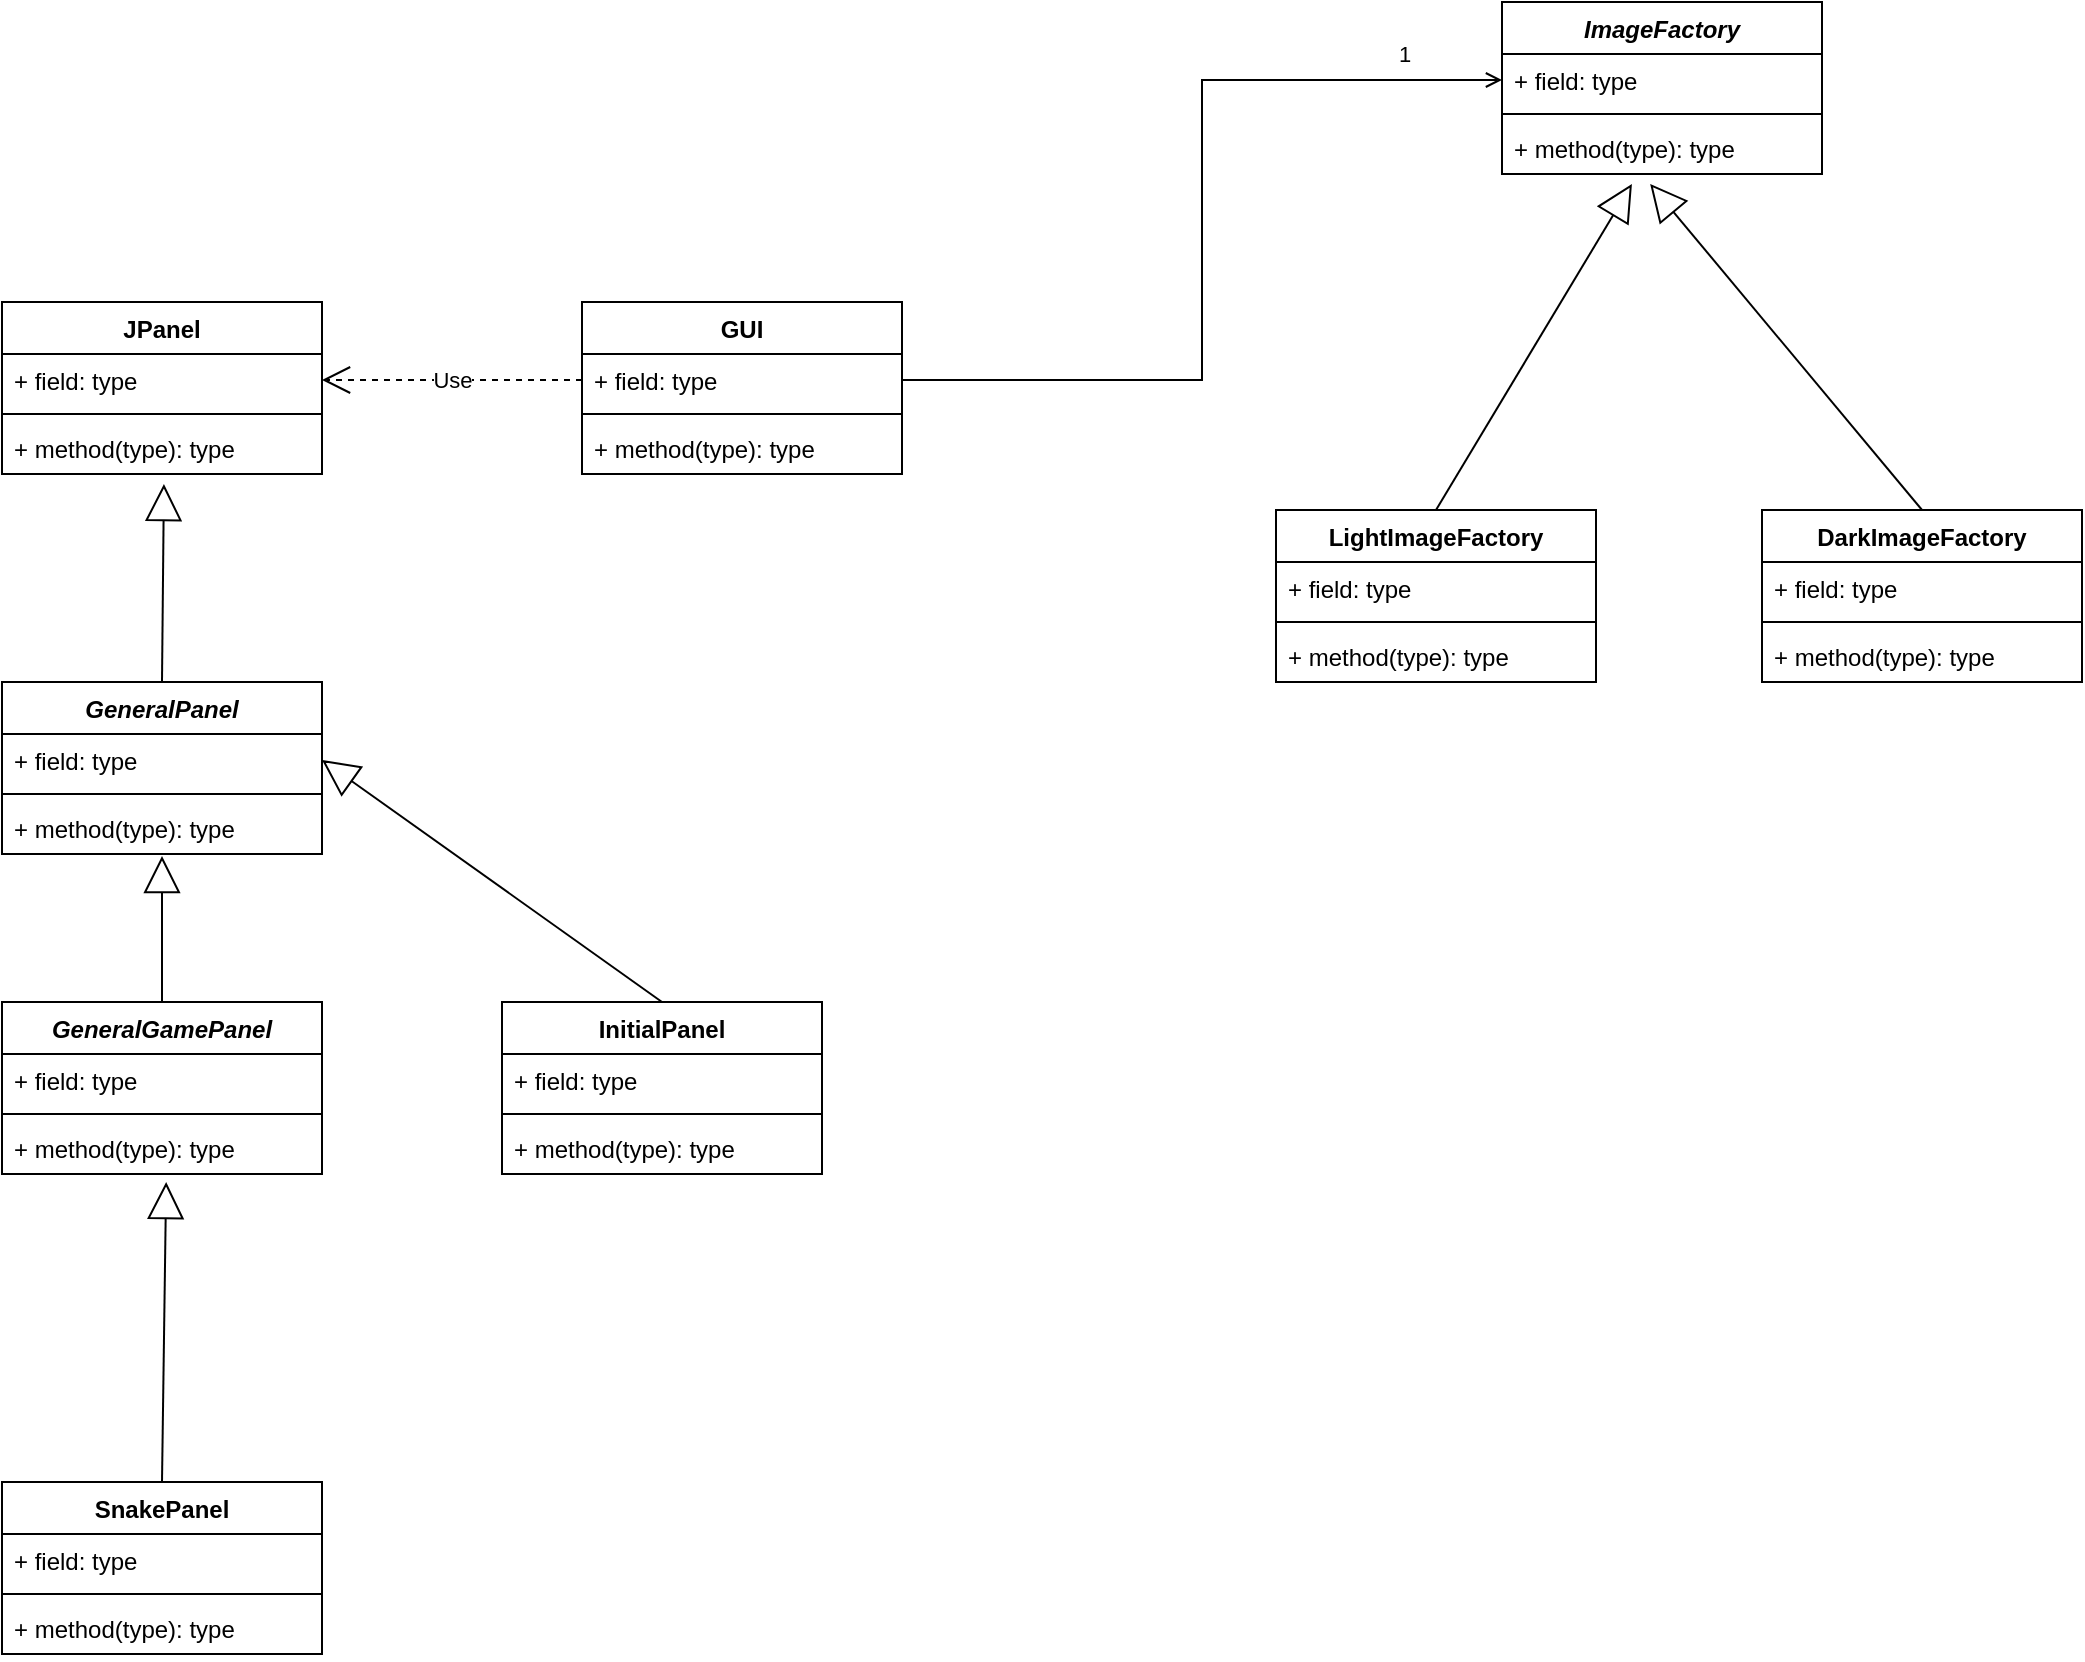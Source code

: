 <mxfile version="17.4.6" type="device"><diagram id="C5RBs43oDa-KdzZeNtuy" name="Page-1"><mxGraphModel dx="1422" dy="1923" grid="1" gridSize="10" guides="1" tooltips="1" connect="1" arrows="1" fold="1" page="1" pageScale="1" pageWidth="827" pageHeight="1169" math="0" shadow="0"><root><mxCell id="WIyWlLk6GJQsqaUBKTNV-0"/><mxCell id="WIyWlLk6GJQsqaUBKTNV-1" parent="WIyWlLk6GJQsqaUBKTNV-0"/><mxCell id="3GEESYKeOYTT3Odo7oRk-10" value="JPanel" style="swimlane;fontStyle=1;align=center;verticalAlign=top;childLayout=stackLayout;horizontal=1;startSize=26;horizontalStack=0;resizeParent=1;resizeParentMax=0;resizeLast=0;collapsible=1;marginBottom=0;" parent="WIyWlLk6GJQsqaUBKTNV-1" vertex="1"><mxGeometry x="30" y="-130" width="160" height="86" as="geometry"/></mxCell><mxCell id="3GEESYKeOYTT3Odo7oRk-11" value="+ field: type" style="text;strokeColor=none;fillColor=none;align=left;verticalAlign=top;spacingLeft=4;spacingRight=4;overflow=hidden;rotatable=0;points=[[0,0.5],[1,0.5]];portConstraint=eastwest;" parent="3GEESYKeOYTT3Odo7oRk-10" vertex="1"><mxGeometry y="26" width="160" height="26" as="geometry"/></mxCell><mxCell id="3GEESYKeOYTT3Odo7oRk-12" value="" style="line;strokeWidth=1;fillColor=none;align=left;verticalAlign=middle;spacingTop=-1;spacingLeft=3;spacingRight=3;rotatable=0;labelPosition=right;points=[];portConstraint=eastwest;" parent="3GEESYKeOYTT3Odo7oRk-10" vertex="1"><mxGeometry y="52" width="160" height="8" as="geometry"/></mxCell><mxCell id="3GEESYKeOYTT3Odo7oRk-13" value="+ method(type): type" style="text;strokeColor=none;fillColor=none;align=left;verticalAlign=top;spacingLeft=4;spacingRight=4;overflow=hidden;rotatable=0;points=[[0,0.5],[1,0.5]];portConstraint=eastwest;" parent="3GEESYKeOYTT3Odo7oRk-10" vertex="1"><mxGeometry y="60" width="160" height="26" as="geometry"/></mxCell><mxCell id="3GEESYKeOYTT3Odo7oRk-14" value="GUI" style="swimlane;fontStyle=1;align=center;verticalAlign=top;childLayout=stackLayout;horizontal=1;startSize=26;horizontalStack=0;resizeParent=1;resizeParentMax=0;resizeLast=0;collapsible=1;marginBottom=0;" parent="WIyWlLk6GJQsqaUBKTNV-1" vertex="1"><mxGeometry x="320" y="-130" width="160" height="86" as="geometry"/></mxCell><mxCell id="3GEESYKeOYTT3Odo7oRk-15" value="+ field: type" style="text;strokeColor=none;fillColor=none;align=left;verticalAlign=top;spacingLeft=4;spacingRight=4;overflow=hidden;rotatable=0;points=[[0,0.5],[1,0.5]];portConstraint=eastwest;" parent="3GEESYKeOYTT3Odo7oRk-14" vertex="1"><mxGeometry y="26" width="160" height="26" as="geometry"/></mxCell><mxCell id="3GEESYKeOYTT3Odo7oRk-16" value="" style="line;strokeWidth=1;fillColor=none;align=left;verticalAlign=middle;spacingTop=-1;spacingLeft=3;spacingRight=3;rotatable=0;labelPosition=right;points=[];portConstraint=eastwest;" parent="3GEESYKeOYTT3Odo7oRk-14" vertex="1"><mxGeometry y="52" width="160" height="8" as="geometry"/></mxCell><mxCell id="3GEESYKeOYTT3Odo7oRk-17" value="+ method(type): type" style="text;strokeColor=none;fillColor=none;align=left;verticalAlign=top;spacingLeft=4;spacingRight=4;overflow=hidden;rotatable=0;points=[[0,0.5],[1,0.5]];portConstraint=eastwest;" parent="3GEESYKeOYTT3Odo7oRk-14" vertex="1"><mxGeometry y="60" width="160" height="26" as="geometry"/></mxCell><mxCell id="3GEESYKeOYTT3Odo7oRk-24" value="SnakePanel" style="swimlane;fontStyle=1;align=center;verticalAlign=top;childLayout=stackLayout;horizontal=1;startSize=26;horizontalStack=0;resizeParent=1;resizeParentMax=0;resizeLast=0;collapsible=1;marginBottom=0;" parent="WIyWlLk6GJQsqaUBKTNV-1" vertex="1"><mxGeometry x="30" y="460" width="160" height="86" as="geometry"/></mxCell><mxCell id="3GEESYKeOYTT3Odo7oRk-25" value="+ field: type" style="text;strokeColor=none;fillColor=none;align=left;verticalAlign=top;spacingLeft=4;spacingRight=4;overflow=hidden;rotatable=0;points=[[0,0.5],[1,0.5]];portConstraint=eastwest;" parent="3GEESYKeOYTT3Odo7oRk-24" vertex="1"><mxGeometry y="26" width="160" height="26" as="geometry"/></mxCell><mxCell id="3GEESYKeOYTT3Odo7oRk-26" value="" style="line;strokeWidth=1;fillColor=none;align=left;verticalAlign=middle;spacingTop=-1;spacingLeft=3;spacingRight=3;rotatable=0;labelPosition=right;points=[];portConstraint=eastwest;" parent="3GEESYKeOYTT3Odo7oRk-24" vertex="1"><mxGeometry y="52" width="160" height="8" as="geometry"/></mxCell><mxCell id="3GEESYKeOYTT3Odo7oRk-27" value="+ method(type): type" style="text;strokeColor=none;fillColor=none;align=left;verticalAlign=top;spacingLeft=4;spacingRight=4;overflow=hidden;rotatable=0;points=[[0,0.5],[1,0.5]];portConstraint=eastwest;" parent="3GEESYKeOYTT3Odo7oRk-24" vertex="1"><mxGeometry y="60" width="160" height="26" as="geometry"/></mxCell><mxCell id="3GEESYKeOYTT3Odo7oRk-28" value="GeneralPanel" style="swimlane;fontStyle=3;align=center;verticalAlign=top;childLayout=stackLayout;horizontal=1;startSize=26;horizontalStack=0;resizeParent=1;resizeParentMax=0;resizeLast=0;collapsible=1;marginBottom=0;" parent="WIyWlLk6GJQsqaUBKTNV-1" vertex="1"><mxGeometry x="30" y="60" width="160" height="86" as="geometry"/></mxCell><mxCell id="3GEESYKeOYTT3Odo7oRk-29" value="+ field: type" style="text;strokeColor=none;fillColor=none;align=left;verticalAlign=top;spacingLeft=4;spacingRight=4;overflow=hidden;rotatable=0;points=[[0,0.5],[1,0.5]];portConstraint=eastwest;" parent="3GEESYKeOYTT3Odo7oRk-28" vertex="1"><mxGeometry y="26" width="160" height="26" as="geometry"/></mxCell><mxCell id="3GEESYKeOYTT3Odo7oRk-30" value="" style="line;strokeWidth=1;fillColor=none;align=left;verticalAlign=middle;spacingTop=-1;spacingLeft=3;spacingRight=3;rotatable=0;labelPosition=right;points=[];portConstraint=eastwest;" parent="3GEESYKeOYTT3Odo7oRk-28" vertex="1"><mxGeometry y="52" width="160" height="8" as="geometry"/></mxCell><mxCell id="3GEESYKeOYTT3Odo7oRk-31" value="+ method(type): type" style="text;strokeColor=none;fillColor=none;align=left;verticalAlign=top;spacingLeft=4;spacingRight=4;overflow=hidden;rotatable=0;points=[[0,0.5],[1,0.5]];portConstraint=eastwest;" parent="3GEESYKeOYTT3Odo7oRk-28" vertex="1"><mxGeometry y="60" width="160" height="26" as="geometry"/></mxCell><mxCell id="3GEESYKeOYTT3Odo7oRk-32" value="InitialPanel" style="swimlane;fontStyle=1;align=center;verticalAlign=top;childLayout=stackLayout;horizontal=1;startSize=26;horizontalStack=0;resizeParent=1;resizeParentMax=0;resizeLast=0;collapsible=1;marginBottom=0;" parent="WIyWlLk6GJQsqaUBKTNV-1" vertex="1"><mxGeometry x="280" y="220" width="160" height="86" as="geometry"/></mxCell><mxCell id="3GEESYKeOYTT3Odo7oRk-33" value="+ field: type" style="text;strokeColor=none;fillColor=none;align=left;verticalAlign=top;spacingLeft=4;spacingRight=4;overflow=hidden;rotatable=0;points=[[0,0.5],[1,0.5]];portConstraint=eastwest;" parent="3GEESYKeOYTT3Odo7oRk-32" vertex="1"><mxGeometry y="26" width="160" height="26" as="geometry"/></mxCell><mxCell id="3GEESYKeOYTT3Odo7oRk-34" value="" style="line;strokeWidth=1;fillColor=none;align=left;verticalAlign=middle;spacingTop=-1;spacingLeft=3;spacingRight=3;rotatable=0;labelPosition=right;points=[];portConstraint=eastwest;" parent="3GEESYKeOYTT3Odo7oRk-32" vertex="1"><mxGeometry y="52" width="160" height="8" as="geometry"/></mxCell><mxCell id="3GEESYKeOYTT3Odo7oRk-35" value="+ method(type): type" style="text;strokeColor=none;fillColor=none;align=left;verticalAlign=top;spacingLeft=4;spacingRight=4;overflow=hidden;rotatable=0;points=[[0,0.5],[1,0.5]];portConstraint=eastwest;" parent="3GEESYKeOYTT3Odo7oRk-32" vertex="1"><mxGeometry y="60" width="160" height="26" as="geometry"/></mxCell><mxCell id="3GEESYKeOYTT3Odo7oRk-36" value="GeneralGamePanel" style="swimlane;fontStyle=3;align=center;verticalAlign=top;childLayout=stackLayout;horizontal=1;startSize=26;horizontalStack=0;resizeParent=1;resizeParentMax=0;resizeLast=0;collapsible=1;marginBottom=0;" parent="WIyWlLk6GJQsqaUBKTNV-1" vertex="1"><mxGeometry x="30" y="220" width="160" height="86" as="geometry"/></mxCell><mxCell id="3GEESYKeOYTT3Odo7oRk-37" value="+ field: type" style="text;strokeColor=none;fillColor=none;align=left;verticalAlign=top;spacingLeft=4;spacingRight=4;overflow=hidden;rotatable=0;points=[[0,0.5],[1,0.5]];portConstraint=eastwest;" parent="3GEESYKeOYTT3Odo7oRk-36" vertex="1"><mxGeometry y="26" width="160" height="26" as="geometry"/></mxCell><mxCell id="3GEESYKeOYTT3Odo7oRk-38" value="" style="line;strokeWidth=1;fillColor=none;align=left;verticalAlign=middle;spacingTop=-1;spacingLeft=3;spacingRight=3;rotatable=0;labelPosition=right;points=[];portConstraint=eastwest;" parent="3GEESYKeOYTT3Odo7oRk-36" vertex="1"><mxGeometry y="52" width="160" height="8" as="geometry"/></mxCell><mxCell id="3GEESYKeOYTT3Odo7oRk-39" value="+ method(type): type" style="text;strokeColor=none;fillColor=none;align=left;verticalAlign=top;spacingLeft=4;spacingRight=4;overflow=hidden;rotatable=0;points=[[0,0.5],[1,0.5]];portConstraint=eastwest;" parent="3GEESYKeOYTT3Odo7oRk-36" vertex="1"><mxGeometry y="60" width="160" height="26" as="geometry"/></mxCell><mxCell id="3GEESYKeOYTT3Odo7oRk-40" value="" style="endArrow=block;endSize=16;endFill=0;html=1;rounded=0;entryX=0.506;entryY=1.192;entryDx=0;entryDy=0;entryPerimeter=0;exitX=0.5;exitY=0;exitDx=0;exitDy=0;" parent="WIyWlLk6GJQsqaUBKTNV-1" source="3GEESYKeOYTT3Odo7oRk-28" target="3GEESYKeOYTT3Odo7oRk-13" edge="1"><mxGeometry width="160" relative="1" as="geometry"><mxPoint x="380" y="130" as="sourcePoint"/><mxPoint x="540" y="130" as="targetPoint"/></mxGeometry></mxCell><mxCell id="3GEESYKeOYTT3Odo7oRk-41" value="" style="endArrow=block;endSize=16;endFill=0;html=1;rounded=0;entryX=0.5;entryY=1.038;entryDx=0;entryDy=0;entryPerimeter=0;exitX=0.5;exitY=0;exitDx=0;exitDy=0;" parent="WIyWlLk6GJQsqaUBKTNV-1" source="3GEESYKeOYTT3Odo7oRk-36" target="3GEESYKeOYTT3Odo7oRk-31" edge="1"><mxGeometry width="160" relative="1" as="geometry"><mxPoint x="120" y="70" as="sourcePoint"/><mxPoint x="120.96" y="-29.008" as="targetPoint"/></mxGeometry></mxCell><mxCell id="3GEESYKeOYTT3Odo7oRk-43" value="" style="endArrow=block;endSize=16;endFill=0;html=1;rounded=0;entryX=0.513;entryY=1.154;entryDx=0;entryDy=0;exitX=0.5;exitY=0;exitDx=0;exitDy=0;entryPerimeter=0;" parent="WIyWlLk6GJQsqaUBKTNV-1" source="3GEESYKeOYTT3Odo7oRk-24" target="3GEESYKeOYTT3Odo7oRk-39" edge="1"><mxGeometry width="160" relative="1" as="geometry"><mxPoint x="360" y="230" as="sourcePoint"/><mxPoint x="200" y="109" as="targetPoint"/></mxGeometry></mxCell><mxCell id="3GEESYKeOYTT3Odo7oRk-50" value="Use" style="endArrow=open;endSize=12;dashed=1;html=1;rounded=0;exitX=0;exitY=0.5;exitDx=0;exitDy=0;entryX=1;entryY=0.5;entryDx=0;entryDy=0;" parent="WIyWlLk6GJQsqaUBKTNV-1" source="3GEESYKeOYTT3Odo7oRk-15" target="3GEESYKeOYTT3Odo7oRk-11" edge="1"><mxGeometry width="160" relative="1" as="geometry"><mxPoint x="190" y="180" as="sourcePoint"/><mxPoint x="350" y="180" as="targetPoint"/></mxGeometry></mxCell><mxCell id="i-spC_hIaxS59kh87ffa-0" value="ImageFactory" style="swimlane;fontStyle=3;align=center;verticalAlign=top;childLayout=stackLayout;horizontal=1;startSize=26;horizontalStack=0;resizeParent=1;resizeParentMax=0;resizeLast=0;collapsible=1;marginBottom=0;" vertex="1" parent="WIyWlLk6GJQsqaUBKTNV-1"><mxGeometry x="780" y="-280" width="160" height="86" as="geometry"/></mxCell><mxCell id="i-spC_hIaxS59kh87ffa-1" value="+ field: type" style="text;strokeColor=none;fillColor=none;align=left;verticalAlign=top;spacingLeft=4;spacingRight=4;overflow=hidden;rotatable=0;points=[[0,0.5],[1,0.5]];portConstraint=eastwest;" vertex="1" parent="i-spC_hIaxS59kh87ffa-0"><mxGeometry y="26" width="160" height="26" as="geometry"/></mxCell><mxCell id="i-spC_hIaxS59kh87ffa-2" value="" style="line;strokeWidth=1;fillColor=none;align=left;verticalAlign=middle;spacingTop=-1;spacingLeft=3;spacingRight=3;rotatable=0;labelPosition=right;points=[];portConstraint=eastwest;" vertex="1" parent="i-spC_hIaxS59kh87ffa-0"><mxGeometry y="52" width="160" height="8" as="geometry"/></mxCell><mxCell id="i-spC_hIaxS59kh87ffa-3" value="+ method(type): type" style="text;strokeColor=none;fillColor=none;align=left;verticalAlign=top;spacingLeft=4;spacingRight=4;overflow=hidden;rotatable=0;points=[[0,0.5],[1,0.5]];portConstraint=eastwest;" vertex="1" parent="i-spC_hIaxS59kh87ffa-0"><mxGeometry y="60" width="160" height="26" as="geometry"/></mxCell><mxCell id="i-spC_hIaxS59kh87ffa-4" style="edgeStyle=orthogonalEdgeStyle;rounded=0;orthogonalLoop=1;jettySize=auto;html=1;exitX=1;exitY=0.5;exitDx=0;exitDy=0;entryX=0;entryY=0.5;entryDx=0;entryDy=0;endArrow=open;endFill=0;startArrow=none;startFill=0;" edge="1" parent="WIyWlLk6GJQsqaUBKTNV-1" source="3GEESYKeOYTT3Odo7oRk-15" target="i-spC_hIaxS59kh87ffa-1"><mxGeometry relative="1" as="geometry"/></mxCell><mxCell id="i-spC_hIaxS59kh87ffa-5" value="1" style="edgeLabel;html=1;align=center;verticalAlign=middle;resizable=0;points=[];" vertex="1" connectable="0" parent="i-spC_hIaxS59kh87ffa-4"><mxGeometry x="-0.919" y="-1" relative="1" as="geometry"><mxPoint x="233" y="-164" as="offset"/></mxGeometry></mxCell><mxCell id="i-spC_hIaxS59kh87ffa-6" value="DarkImageFactory" style="swimlane;fontStyle=1;align=center;verticalAlign=top;childLayout=stackLayout;horizontal=1;startSize=26;horizontalStack=0;resizeParent=1;resizeParentMax=0;resizeLast=0;collapsible=1;marginBottom=0;" vertex="1" parent="WIyWlLk6GJQsqaUBKTNV-1"><mxGeometry x="910" y="-26" width="160" height="86" as="geometry"/></mxCell><mxCell id="i-spC_hIaxS59kh87ffa-7" value="+ field: type" style="text;strokeColor=none;fillColor=none;align=left;verticalAlign=top;spacingLeft=4;spacingRight=4;overflow=hidden;rotatable=0;points=[[0,0.5],[1,0.5]];portConstraint=eastwest;" vertex="1" parent="i-spC_hIaxS59kh87ffa-6"><mxGeometry y="26" width="160" height="26" as="geometry"/></mxCell><mxCell id="i-spC_hIaxS59kh87ffa-8" value="" style="line;strokeWidth=1;fillColor=none;align=left;verticalAlign=middle;spacingTop=-1;spacingLeft=3;spacingRight=3;rotatable=0;labelPosition=right;points=[];portConstraint=eastwest;" vertex="1" parent="i-spC_hIaxS59kh87ffa-6"><mxGeometry y="52" width="160" height="8" as="geometry"/></mxCell><mxCell id="i-spC_hIaxS59kh87ffa-9" value="+ method(type): type" style="text;strokeColor=none;fillColor=none;align=left;verticalAlign=top;spacingLeft=4;spacingRight=4;overflow=hidden;rotatable=0;points=[[0,0.5],[1,0.5]];portConstraint=eastwest;" vertex="1" parent="i-spC_hIaxS59kh87ffa-6"><mxGeometry y="60" width="160" height="26" as="geometry"/></mxCell><mxCell id="i-spC_hIaxS59kh87ffa-10" value="LightImageFactory" style="swimlane;fontStyle=1;align=center;verticalAlign=top;childLayout=stackLayout;horizontal=1;startSize=26;horizontalStack=0;resizeParent=1;resizeParentMax=0;resizeLast=0;collapsible=1;marginBottom=0;" vertex="1" parent="WIyWlLk6GJQsqaUBKTNV-1"><mxGeometry x="667" y="-26" width="160" height="86" as="geometry"/></mxCell><mxCell id="i-spC_hIaxS59kh87ffa-11" value="+ field: type" style="text;strokeColor=none;fillColor=none;align=left;verticalAlign=top;spacingLeft=4;spacingRight=4;overflow=hidden;rotatable=0;points=[[0,0.5],[1,0.5]];portConstraint=eastwest;" vertex="1" parent="i-spC_hIaxS59kh87ffa-10"><mxGeometry y="26" width="160" height="26" as="geometry"/></mxCell><mxCell id="i-spC_hIaxS59kh87ffa-12" value="" style="line;strokeWidth=1;fillColor=none;align=left;verticalAlign=middle;spacingTop=-1;spacingLeft=3;spacingRight=3;rotatable=0;labelPosition=right;points=[];portConstraint=eastwest;" vertex="1" parent="i-spC_hIaxS59kh87ffa-10"><mxGeometry y="52" width="160" height="8" as="geometry"/></mxCell><mxCell id="i-spC_hIaxS59kh87ffa-13" value="+ method(type): type" style="text;strokeColor=none;fillColor=none;align=left;verticalAlign=top;spacingLeft=4;spacingRight=4;overflow=hidden;rotatable=0;points=[[0,0.5],[1,0.5]];portConstraint=eastwest;" vertex="1" parent="i-spC_hIaxS59kh87ffa-10"><mxGeometry y="60" width="160" height="26" as="geometry"/></mxCell><mxCell id="i-spC_hIaxS59kh87ffa-19" value="" style="endArrow=block;endSize=16;endFill=0;html=1;rounded=0;strokeWidth=1;entryX=1;entryY=0.5;entryDx=0;entryDy=0;exitX=0.5;exitY=0;exitDx=0;exitDy=0;" edge="1" parent="WIyWlLk6GJQsqaUBKTNV-1" source="3GEESYKeOYTT3Odo7oRk-32" target="3GEESYKeOYTT3Odo7oRk-29"><mxGeometry width="160" relative="1" as="geometry"><mxPoint x="520" y="40" as="sourcePoint"/><mxPoint x="680" y="40" as="targetPoint"/></mxGeometry></mxCell><mxCell id="i-spC_hIaxS59kh87ffa-20" value="" style="endArrow=block;endSize=16;endFill=0;html=1;rounded=0;strokeWidth=1;entryX=0.463;entryY=1.192;entryDx=0;entryDy=0;exitX=0.5;exitY=0;exitDx=0;exitDy=0;entryPerimeter=0;" edge="1" parent="WIyWlLk6GJQsqaUBKTNV-1" source="i-spC_hIaxS59kh87ffa-6" target="i-spC_hIaxS59kh87ffa-3"><mxGeometry width="160" relative="1" as="geometry"><mxPoint x="370" y="230" as="sourcePoint"/><mxPoint x="200" y="109" as="targetPoint"/></mxGeometry></mxCell><mxCell id="i-spC_hIaxS59kh87ffa-21" value="" style="endArrow=block;endSize=16;endFill=0;html=1;rounded=0;strokeWidth=1;exitX=0.5;exitY=0;exitDx=0;exitDy=0;entryX=0.406;entryY=1.192;entryDx=0;entryDy=0;entryPerimeter=0;" edge="1" parent="WIyWlLk6GJQsqaUBKTNV-1" source="i-spC_hIaxS59kh87ffa-10" target="i-spC_hIaxS59kh87ffa-3"><mxGeometry width="160" relative="1" as="geometry"><mxPoint x="1000" y="-16" as="sourcePoint"/><mxPoint x="770" y="-80" as="targetPoint"/></mxGeometry></mxCell></root></mxGraphModel></diagram></mxfile>